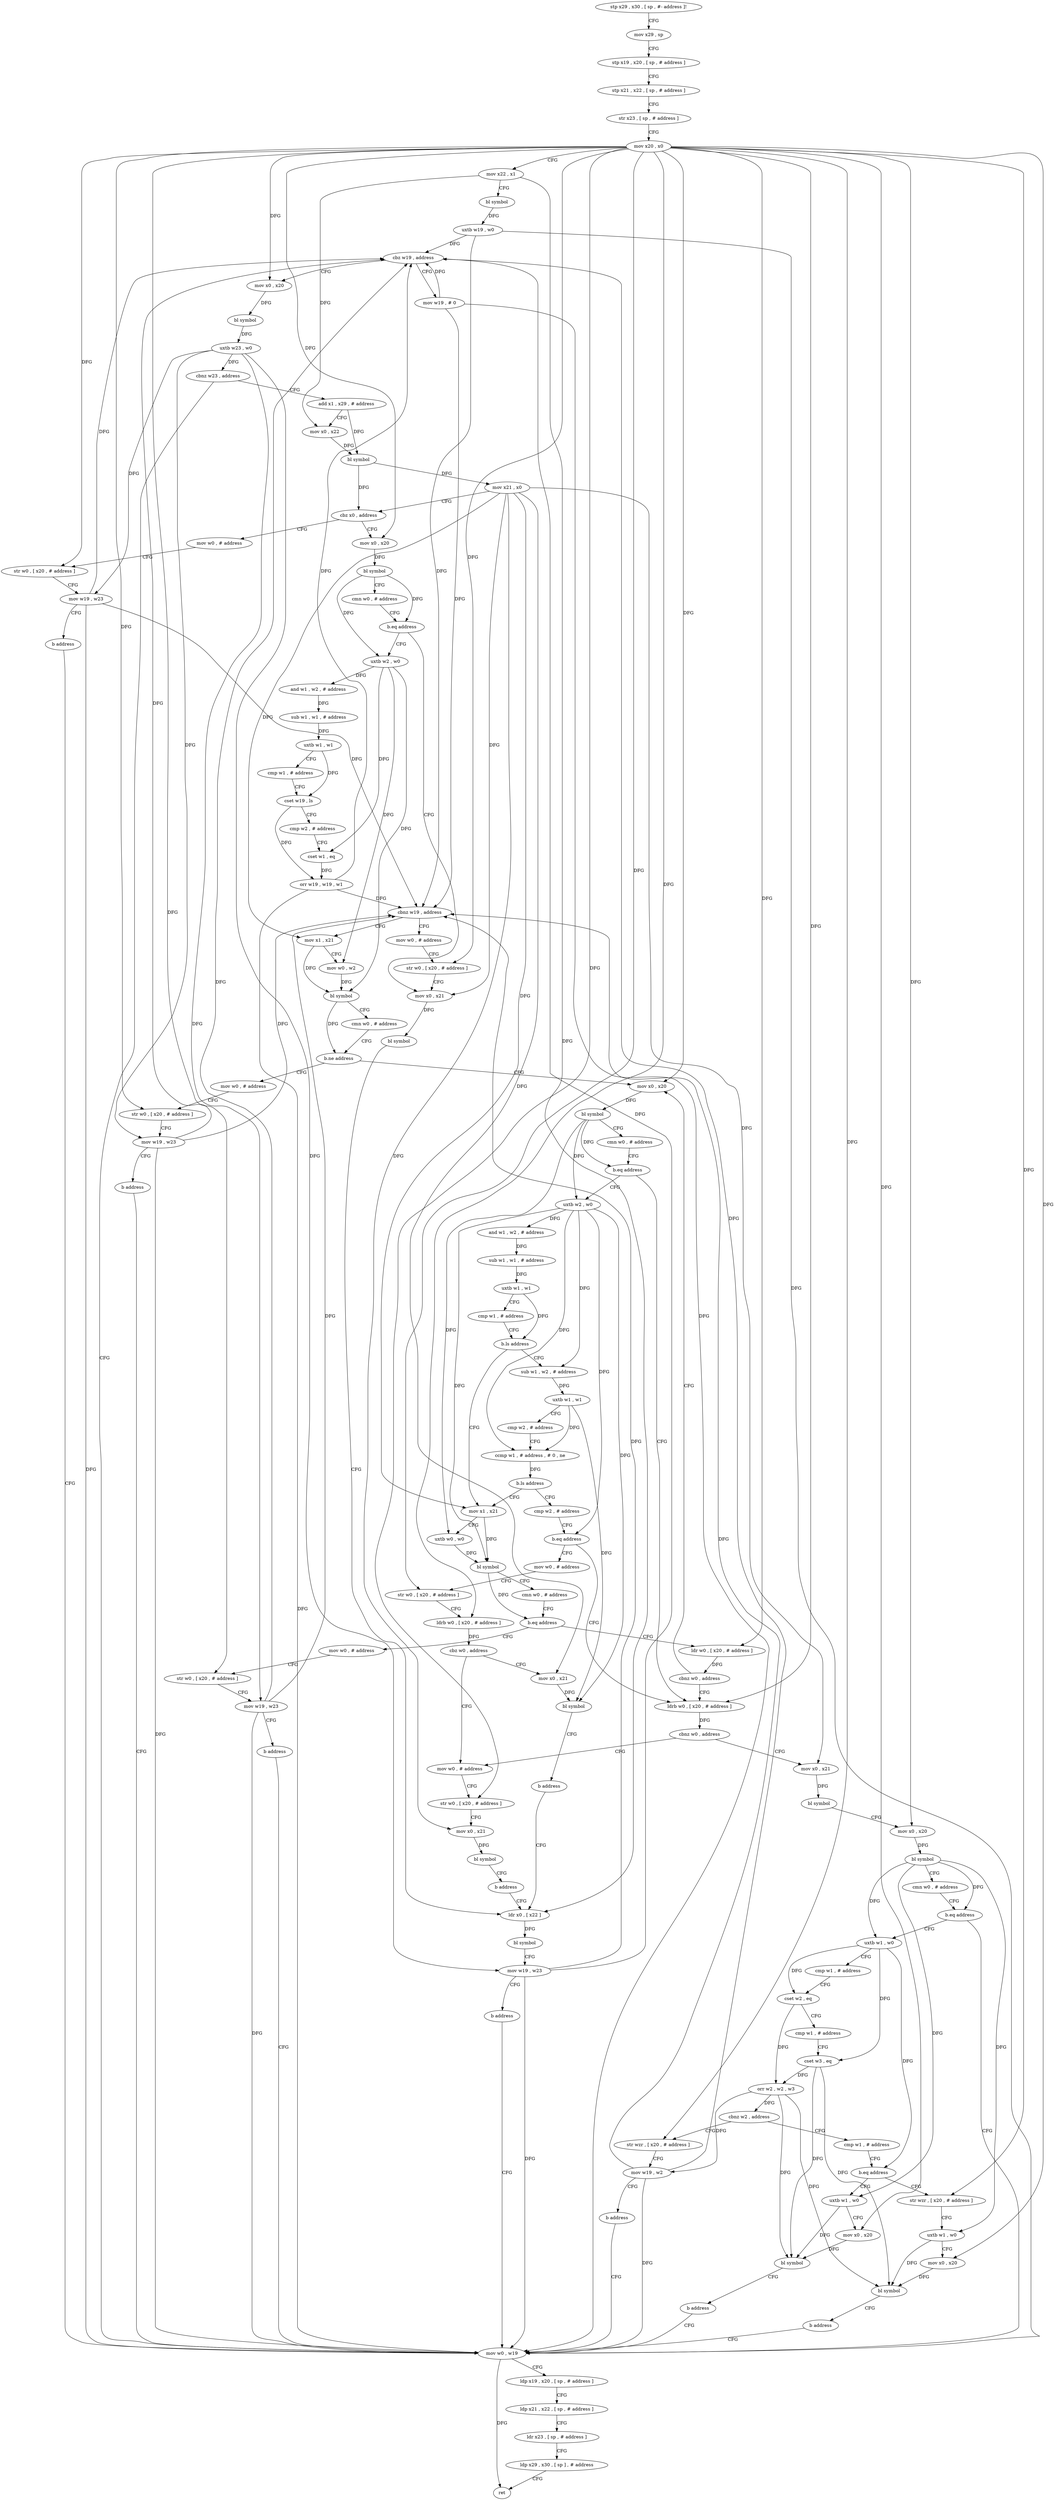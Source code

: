 digraph "func" {
"103900" [label = "stp x29 , x30 , [ sp , #- address ]!" ]
"103904" [label = "mov x29 , sp" ]
"103908" [label = "stp x19 , x20 , [ sp , # address ]" ]
"103912" [label = "stp x21 , x22 , [ sp , # address ]" ]
"103916" [label = "str x23 , [ sp , # address ]" ]
"103920" [label = "mov x20 , x0" ]
"103924" [label = "mov x22 , x1" ]
"103928" [label = "bl symbol" ]
"103932" [label = "uxtb w19 , w0" ]
"103936" [label = "cbz w19 , address" ]
"103968" [label = "mov x0 , x20" ]
"103940" [label = "mov w19 , # 0" ]
"103972" [label = "bl symbol" ]
"103976" [label = "uxtb w23 , w0" ]
"103980" [label = "cbnz w23 , address" ]
"103944" [label = "mov w0 , w19" ]
"103984" [label = "add x1 , x29 , # address" ]
"103948" [label = "ldp x19 , x20 , [ sp , # address ]" ]
"103952" [label = "ldp x21 , x22 , [ sp , # address ]" ]
"103956" [label = "ldr x23 , [ sp , # address ]" ]
"103960" [label = "ldp x29 , x30 , [ sp ] , # address" ]
"103964" [label = "ret" ]
"103988" [label = "mov x0 , x22" ]
"103992" [label = "bl symbol" ]
"103996" [label = "mov x21 , x0" ]
"104000" [label = "cbz x0 , address" ]
"104092" [label = "mov w0 , # address" ]
"104004" [label = "mov x0 , x20" ]
"104096" [label = "str w0 , [ x20 , # address ]" ]
"104100" [label = "mov w19 , w23" ]
"104104" [label = "b address" ]
"104008" [label = "bl symbol" ]
"104012" [label = "cmn w0 , # address" ]
"104016" [label = "b.eq address" ]
"104068" [label = "mov x0 , x21" ]
"104020" [label = "uxtb w2 , w0" ]
"104072" [label = "bl symbol" ]
"104076" [label = "ldr x0 , [ x22 ]" ]
"104024" [label = "and w1 , w2 , # address" ]
"104028" [label = "sub w1 , w1 , # address" ]
"104032" [label = "uxtb w1 , w1" ]
"104036" [label = "cmp w1 , # address" ]
"104040" [label = "cset w19 , ls" ]
"104044" [label = "cmp w2 , # address" ]
"104048" [label = "cset w1 , eq" ]
"104052" [label = "orr w19 , w19 , w1" ]
"104056" [label = "cbnz w19 , address" ]
"104108" [label = "mov x1 , x21" ]
"104060" [label = "mov w0 , # address" ]
"104112" [label = "mov w0 , w2" ]
"104116" [label = "bl symbol" ]
"104120" [label = "cmn w0 , # address" ]
"104124" [label = "b.ne address" ]
"104172" [label = "mov x0 , x20" ]
"104128" [label = "mov w0 , # address" ]
"104064" [label = "str w0 , [ x20 , # address ]" ]
"104176" [label = "bl symbol" ]
"104180" [label = "cmn w0 , # address" ]
"104184" [label = "b.eq address" ]
"104336" [label = "ldrb w0 , [ x20 , # address ]" ]
"104188" [label = "uxtb w2 , w0" ]
"104132" [label = "str w0 , [ x20 , # address ]" ]
"104136" [label = "mov w19 , w23" ]
"104140" [label = "b address" ]
"104340" [label = "cbnz w0 , address" ]
"104256" [label = "mov w0 , # address" ]
"104344" [label = "mov x0 , x21" ]
"104192" [label = "and w1 , w2 , # address" ]
"104196" [label = "sub w1 , w1 , # address" ]
"104200" [label = "uxtb w1 , w1" ]
"104204" [label = "cmp w1 , # address" ]
"104208" [label = "b.ls address" ]
"104144" [label = "mov x1 , x21" ]
"104212" [label = "sub w1 , w2 , # address" ]
"104260" [label = "str w0 , [ x20 , # address ]" ]
"104264" [label = "mov x0 , x21" ]
"104268" [label = "bl symbol" ]
"104272" [label = "b address" ]
"104348" [label = "bl symbol" ]
"104352" [label = "mov x0 , x20" ]
"104356" [label = "bl symbol" ]
"104360" [label = "cmn w0 , # address" ]
"104364" [label = "b.eq address" ]
"104368" [label = "uxtb w1 , w0" ]
"104148" [label = "uxtb w0 , w0" ]
"104152" [label = "bl symbol" ]
"104156" [label = "cmn w0 , # address" ]
"104160" [label = "b.eq address" ]
"104276" [label = "mov w0 , # address" ]
"104164" [label = "ldr w0 , [ x20 , # address ]" ]
"104216" [label = "uxtb w1 , w1" ]
"104220" [label = "cmp w2 , # address" ]
"104224" [label = "ccmp w1 , # address , # 0 , ne" ]
"104228" [label = "b.ls address" ]
"104232" [label = "cmp w2 , # address" ]
"104080" [label = "bl symbol" ]
"104084" [label = "mov w19 , w23" ]
"104088" [label = "b address" ]
"104372" [label = "cmp w1 , # address" ]
"104376" [label = "cset w2 , eq" ]
"104380" [label = "cmp w1 , # address" ]
"104384" [label = "cset w3 , eq" ]
"104388" [label = "orr w2 , w2 , w3" ]
"104392" [label = "cbnz w2 , address" ]
"104292" [label = "str wzr , [ x20 , # address ]" ]
"104396" [label = "cmp w1 , # address" ]
"104280" [label = "str w0 , [ x20 , # address ]" ]
"104284" [label = "mov w19 , w23" ]
"104288" [label = "b address" ]
"104168" [label = "cbnz w0 , address" ]
"104236" [label = "b.eq address" ]
"104240" [label = "mov w0 , # address" ]
"104296" [label = "mov w19 , w2" ]
"104300" [label = "b address" ]
"104400" [label = "b.eq address" ]
"104304" [label = "str wzr , [ x20 , # address ]" ]
"104404" [label = "uxtb w1 , w0" ]
"104244" [label = "str w0 , [ x20 , # address ]" ]
"104248" [label = "ldrb w0 , [ x20 , # address ]" ]
"104252" [label = "cbz w0 , address" ]
"104324" [label = "mov x0 , x21" ]
"104308" [label = "uxtb w1 , w0" ]
"104312" [label = "mov x0 , x20" ]
"104316" [label = "bl symbol" ]
"104320" [label = "b address" ]
"104408" [label = "mov x0 , x20" ]
"104412" [label = "bl symbol" ]
"104416" [label = "b address" ]
"104328" [label = "bl symbol" ]
"104332" [label = "b address" ]
"103900" -> "103904" [ label = "CFG" ]
"103904" -> "103908" [ label = "CFG" ]
"103908" -> "103912" [ label = "CFG" ]
"103912" -> "103916" [ label = "CFG" ]
"103916" -> "103920" [ label = "CFG" ]
"103920" -> "103924" [ label = "CFG" ]
"103920" -> "103968" [ label = "DFG" ]
"103920" -> "104096" [ label = "DFG" ]
"103920" -> "104004" [ label = "DFG" ]
"103920" -> "104064" [ label = "DFG" ]
"103920" -> "104172" [ label = "DFG" ]
"103920" -> "104132" [ label = "DFG" ]
"103920" -> "104336" [ label = "DFG" ]
"103920" -> "104260" [ label = "DFG" ]
"103920" -> "104352" [ label = "DFG" ]
"103920" -> "104280" [ label = "DFG" ]
"103920" -> "104164" [ label = "DFG" ]
"103920" -> "104244" [ label = "DFG" ]
"103920" -> "104248" [ label = "DFG" ]
"103920" -> "104292" [ label = "DFG" ]
"103920" -> "104304" [ label = "DFG" ]
"103920" -> "104312" [ label = "DFG" ]
"103920" -> "104408" [ label = "DFG" ]
"103924" -> "103928" [ label = "CFG" ]
"103924" -> "103988" [ label = "DFG" ]
"103924" -> "104076" [ label = "DFG" ]
"103928" -> "103932" [ label = "DFG" ]
"103932" -> "103936" [ label = "DFG" ]
"103932" -> "103944" [ label = "DFG" ]
"103932" -> "104056" [ label = "DFG" ]
"103936" -> "103968" [ label = "CFG" ]
"103936" -> "103940" [ label = "CFG" ]
"103968" -> "103972" [ label = "DFG" ]
"103940" -> "103944" [ label = "DFG" ]
"103940" -> "103936" [ label = "DFG" ]
"103940" -> "104056" [ label = "DFG" ]
"103972" -> "103976" [ label = "DFG" ]
"103976" -> "103980" [ label = "DFG" ]
"103976" -> "104100" [ label = "DFG" ]
"103976" -> "104084" [ label = "DFG" ]
"103976" -> "104136" [ label = "DFG" ]
"103976" -> "104284" [ label = "DFG" ]
"103980" -> "103944" [ label = "CFG" ]
"103980" -> "103984" [ label = "CFG" ]
"103944" -> "103948" [ label = "CFG" ]
"103944" -> "103964" [ label = "DFG" ]
"103984" -> "103988" [ label = "CFG" ]
"103984" -> "103992" [ label = "DFG" ]
"103948" -> "103952" [ label = "CFG" ]
"103952" -> "103956" [ label = "CFG" ]
"103956" -> "103960" [ label = "CFG" ]
"103960" -> "103964" [ label = "CFG" ]
"103988" -> "103992" [ label = "DFG" ]
"103992" -> "103996" [ label = "DFG" ]
"103992" -> "104000" [ label = "DFG" ]
"103996" -> "104000" [ label = "CFG" ]
"103996" -> "104068" [ label = "DFG" ]
"103996" -> "104108" [ label = "DFG" ]
"103996" -> "104264" [ label = "DFG" ]
"103996" -> "104344" [ label = "DFG" ]
"103996" -> "104144" [ label = "DFG" ]
"103996" -> "104324" [ label = "DFG" ]
"104000" -> "104092" [ label = "CFG" ]
"104000" -> "104004" [ label = "CFG" ]
"104092" -> "104096" [ label = "CFG" ]
"104004" -> "104008" [ label = "DFG" ]
"104096" -> "104100" [ label = "CFG" ]
"104100" -> "104104" [ label = "CFG" ]
"104100" -> "103936" [ label = "DFG" ]
"104100" -> "103944" [ label = "DFG" ]
"104100" -> "104056" [ label = "DFG" ]
"104104" -> "103944" [ label = "CFG" ]
"104008" -> "104012" [ label = "CFG" ]
"104008" -> "104016" [ label = "DFG" ]
"104008" -> "104020" [ label = "DFG" ]
"104012" -> "104016" [ label = "CFG" ]
"104016" -> "104068" [ label = "CFG" ]
"104016" -> "104020" [ label = "CFG" ]
"104068" -> "104072" [ label = "DFG" ]
"104020" -> "104024" [ label = "DFG" ]
"104020" -> "104048" [ label = "DFG" ]
"104020" -> "104112" [ label = "DFG" ]
"104020" -> "104116" [ label = "DFG" ]
"104072" -> "104076" [ label = "CFG" ]
"104076" -> "104080" [ label = "DFG" ]
"104024" -> "104028" [ label = "DFG" ]
"104028" -> "104032" [ label = "DFG" ]
"104032" -> "104036" [ label = "CFG" ]
"104032" -> "104040" [ label = "DFG" ]
"104036" -> "104040" [ label = "CFG" ]
"104040" -> "104044" [ label = "CFG" ]
"104040" -> "104052" [ label = "DFG" ]
"104044" -> "104048" [ label = "CFG" ]
"104048" -> "104052" [ label = "DFG" ]
"104052" -> "104056" [ label = "DFG" ]
"104052" -> "103936" [ label = "DFG" ]
"104052" -> "103944" [ label = "DFG" ]
"104056" -> "104108" [ label = "CFG" ]
"104056" -> "104060" [ label = "CFG" ]
"104108" -> "104112" [ label = "CFG" ]
"104108" -> "104116" [ label = "DFG" ]
"104060" -> "104064" [ label = "CFG" ]
"104112" -> "104116" [ label = "DFG" ]
"104116" -> "104120" [ label = "CFG" ]
"104116" -> "104124" [ label = "DFG" ]
"104120" -> "104124" [ label = "CFG" ]
"104124" -> "104172" [ label = "CFG" ]
"104124" -> "104128" [ label = "CFG" ]
"104172" -> "104176" [ label = "DFG" ]
"104128" -> "104132" [ label = "CFG" ]
"104064" -> "104068" [ label = "CFG" ]
"104176" -> "104180" [ label = "CFG" ]
"104176" -> "104184" [ label = "DFG" ]
"104176" -> "104188" [ label = "DFG" ]
"104176" -> "104148" [ label = "DFG" ]
"104180" -> "104184" [ label = "CFG" ]
"104184" -> "104336" [ label = "CFG" ]
"104184" -> "104188" [ label = "CFG" ]
"104336" -> "104340" [ label = "DFG" ]
"104188" -> "104192" [ label = "DFG" ]
"104188" -> "104152" [ label = "DFG" ]
"104188" -> "104212" [ label = "DFG" ]
"104188" -> "104224" [ label = "DFG" ]
"104188" -> "104236" [ label = "DFG" ]
"104188" -> "104328" [ label = "DFG" ]
"104132" -> "104136" [ label = "CFG" ]
"104136" -> "104140" [ label = "CFG" ]
"104136" -> "103936" [ label = "DFG" ]
"104136" -> "103944" [ label = "DFG" ]
"104136" -> "104056" [ label = "DFG" ]
"104140" -> "103944" [ label = "CFG" ]
"104340" -> "104256" [ label = "CFG" ]
"104340" -> "104344" [ label = "CFG" ]
"104256" -> "104260" [ label = "CFG" ]
"104344" -> "104348" [ label = "DFG" ]
"104192" -> "104196" [ label = "DFG" ]
"104196" -> "104200" [ label = "DFG" ]
"104200" -> "104204" [ label = "CFG" ]
"104200" -> "104208" [ label = "DFG" ]
"104204" -> "104208" [ label = "CFG" ]
"104208" -> "104144" [ label = "CFG" ]
"104208" -> "104212" [ label = "CFG" ]
"104144" -> "104148" [ label = "CFG" ]
"104144" -> "104152" [ label = "DFG" ]
"104212" -> "104216" [ label = "DFG" ]
"104260" -> "104264" [ label = "CFG" ]
"104264" -> "104268" [ label = "DFG" ]
"104268" -> "104272" [ label = "CFG" ]
"104272" -> "104076" [ label = "CFG" ]
"104348" -> "104352" [ label = "CFG" ]
"104352" -> "104356" [ label = "DFG" ]
"104356" -> "104360" [ label = "CFG" ]
"104356" -> "104364" [ label = "DFG" ]
"104356" -> "104368" [ label = "DFG" ]
"104356" -> "104308" [ label = "DFG" ]
"104356" -> "104404" [ label = "DFG" ]
"104360" -> "104364" [ label = "CFG" ]
"104364" -> "103944" [ label = "CFG" ]
"104364" -> "104368" [ label = "CFG" ]
"104368" -> "104372" [ label = "CFG" ]
"104368" -> "104376" [ label = "DFG" ]
"104368" -> "104384" [ label = "DFG" ]
"104368" -> "104400" [ label = "DFG" ]
"104148" -> "104152" [ label = "DFG" ]
"104152" -> "104156" [ label = "CFG" ]
"104152" -> "104160" [ label = "DFG" ]
"104156" -> "104160" [ label = "CFG" ]
"104160" -> "104276" [ label = "CFG" ]
"104160" -> "104164" [ label = "CFG" ]
"104276" -> "104280" [ label = "CFG" ]
"104164" -> "104168" [ label = "DFG" ]
"104216" -> "104220" [ label = "CFG" ]
"104216" -> "104224" [ label = "DFG" ]
"104216" -> "104328" [ label = "DFG" ]
"104220" -> "104224" [ label = "CFG" ]
"104224" -> "104228" [ label = "DFG" ]
"104228" -> "104144" [ label = "CFG" ]
"104228" -> "104232" [ label = "CFG" ]
"104232" -> "104236" [ label = "CFG" ]
"104080" -> "104084" [ label = "CFG" ]
"104084" -> "104088" [ label = "CFG" ]
"104084" -> "103936" [ label = "DFG" ]
"104084" -> "103944" [ label = "DFG" ]
"104084" -> "104056" [ label = "DFG" ]
"104088" -> "103944" [ label = "CFG" ]
"104372" -> "104376" [ label = "CFG" ]
"104376" -> "104380" [ label = "CFG" ]
"104376" -> "104388" [ label = "DFG" ]
"104380" -> "104384" [ label = "CFG" ]
"104384" -> "104388" [ label = "DFG" ]
"104384" -> "104316" [ label = "DFG" ]
"104384" -> "104412" [ label = "DFG" ]
"104388" -> "104392" [ label = "DFG" ]
"104388" -> "104296" [ label = "DFG" ]
"104388" -> "104316" [ label = "DFG" ]
"104388" -> "104412" [ label = "DFG" ]
"104392" -> "104292" [ label = "CFG" ]
"104392" -> "104396" [ label = "CFG" ]
"104292" -> "104296" [ label = "CFG" ]
"104396" -> "104400" [ label = "CFG" ]
"104280" -> "104284" [ label = "CFG" ]
"104284" -> "104288" [ label = "CFG" ]
"104284" -> "103936" [ label = "DFG" ]
"104284" -> "103944" [ label = "DFG" ]
"104284" -> "104056" [ label = "DFG" ]
"104288" -> "103944" [ label = "CFG" ]
"104168" -> "104336" [ label = "CFG" ]
"104168" -> "104172" [ label = "CFG" ]
"104236" -> "104336" [ label = "CFG" ]
"104236" -> "104240" [ label = "CFG" ]
"104240" -> "104244" [ label = "CFG" ]
"104296" -> "104300" [ label = "CFG" ]
"104296" -> "103936" [ label = "DFG" ]
"104296" -> "103944" [ label = "DFG" ]
"104296" -> "104056" [ label = "DFG" ]
"104300" -> "103944" [ label = "CFG" ]
"104400" -> "104304" [ label = "CFG" ]
"104400" -> "104404" [ label = "CFG" ]
"104304" -> "104308" [ label = "CFG" ]
"104404" -> "104408" [ label = "CFG" ]
"104404" -> "104412" [ label = "DFG" ]
"104244" -> "104248" [ label = "CFG" ]
"104248" -> "104252" [ label = "DFG" ]
"104252" -> "104324" [ label = "CFG" ]
"104252" -> "104256" [ label = "CFG" ]
"104324" -> "104328" [ label = "DFG" ]
"104308" -> "104312" [ label = "CFG" ]
"104308" -> "104316" [ label = "DFG" ]
"104312" -> "104316" [ label = "DFG" ]
"104316" -> "104320" [ label = "CFG" ]
"104320" -> "103944" [ label = "CFG" ]
"104408" -> "104412" [ label = "DFG" ]
"104412" -> "104416" [ label = "CFG" ]
"104416" -> "103944" [ label = "CFG" ]
"104328" -> "104332" [ label = "CFG" ]
"104332" -> "104076" [ label = "CFG" ]
}
